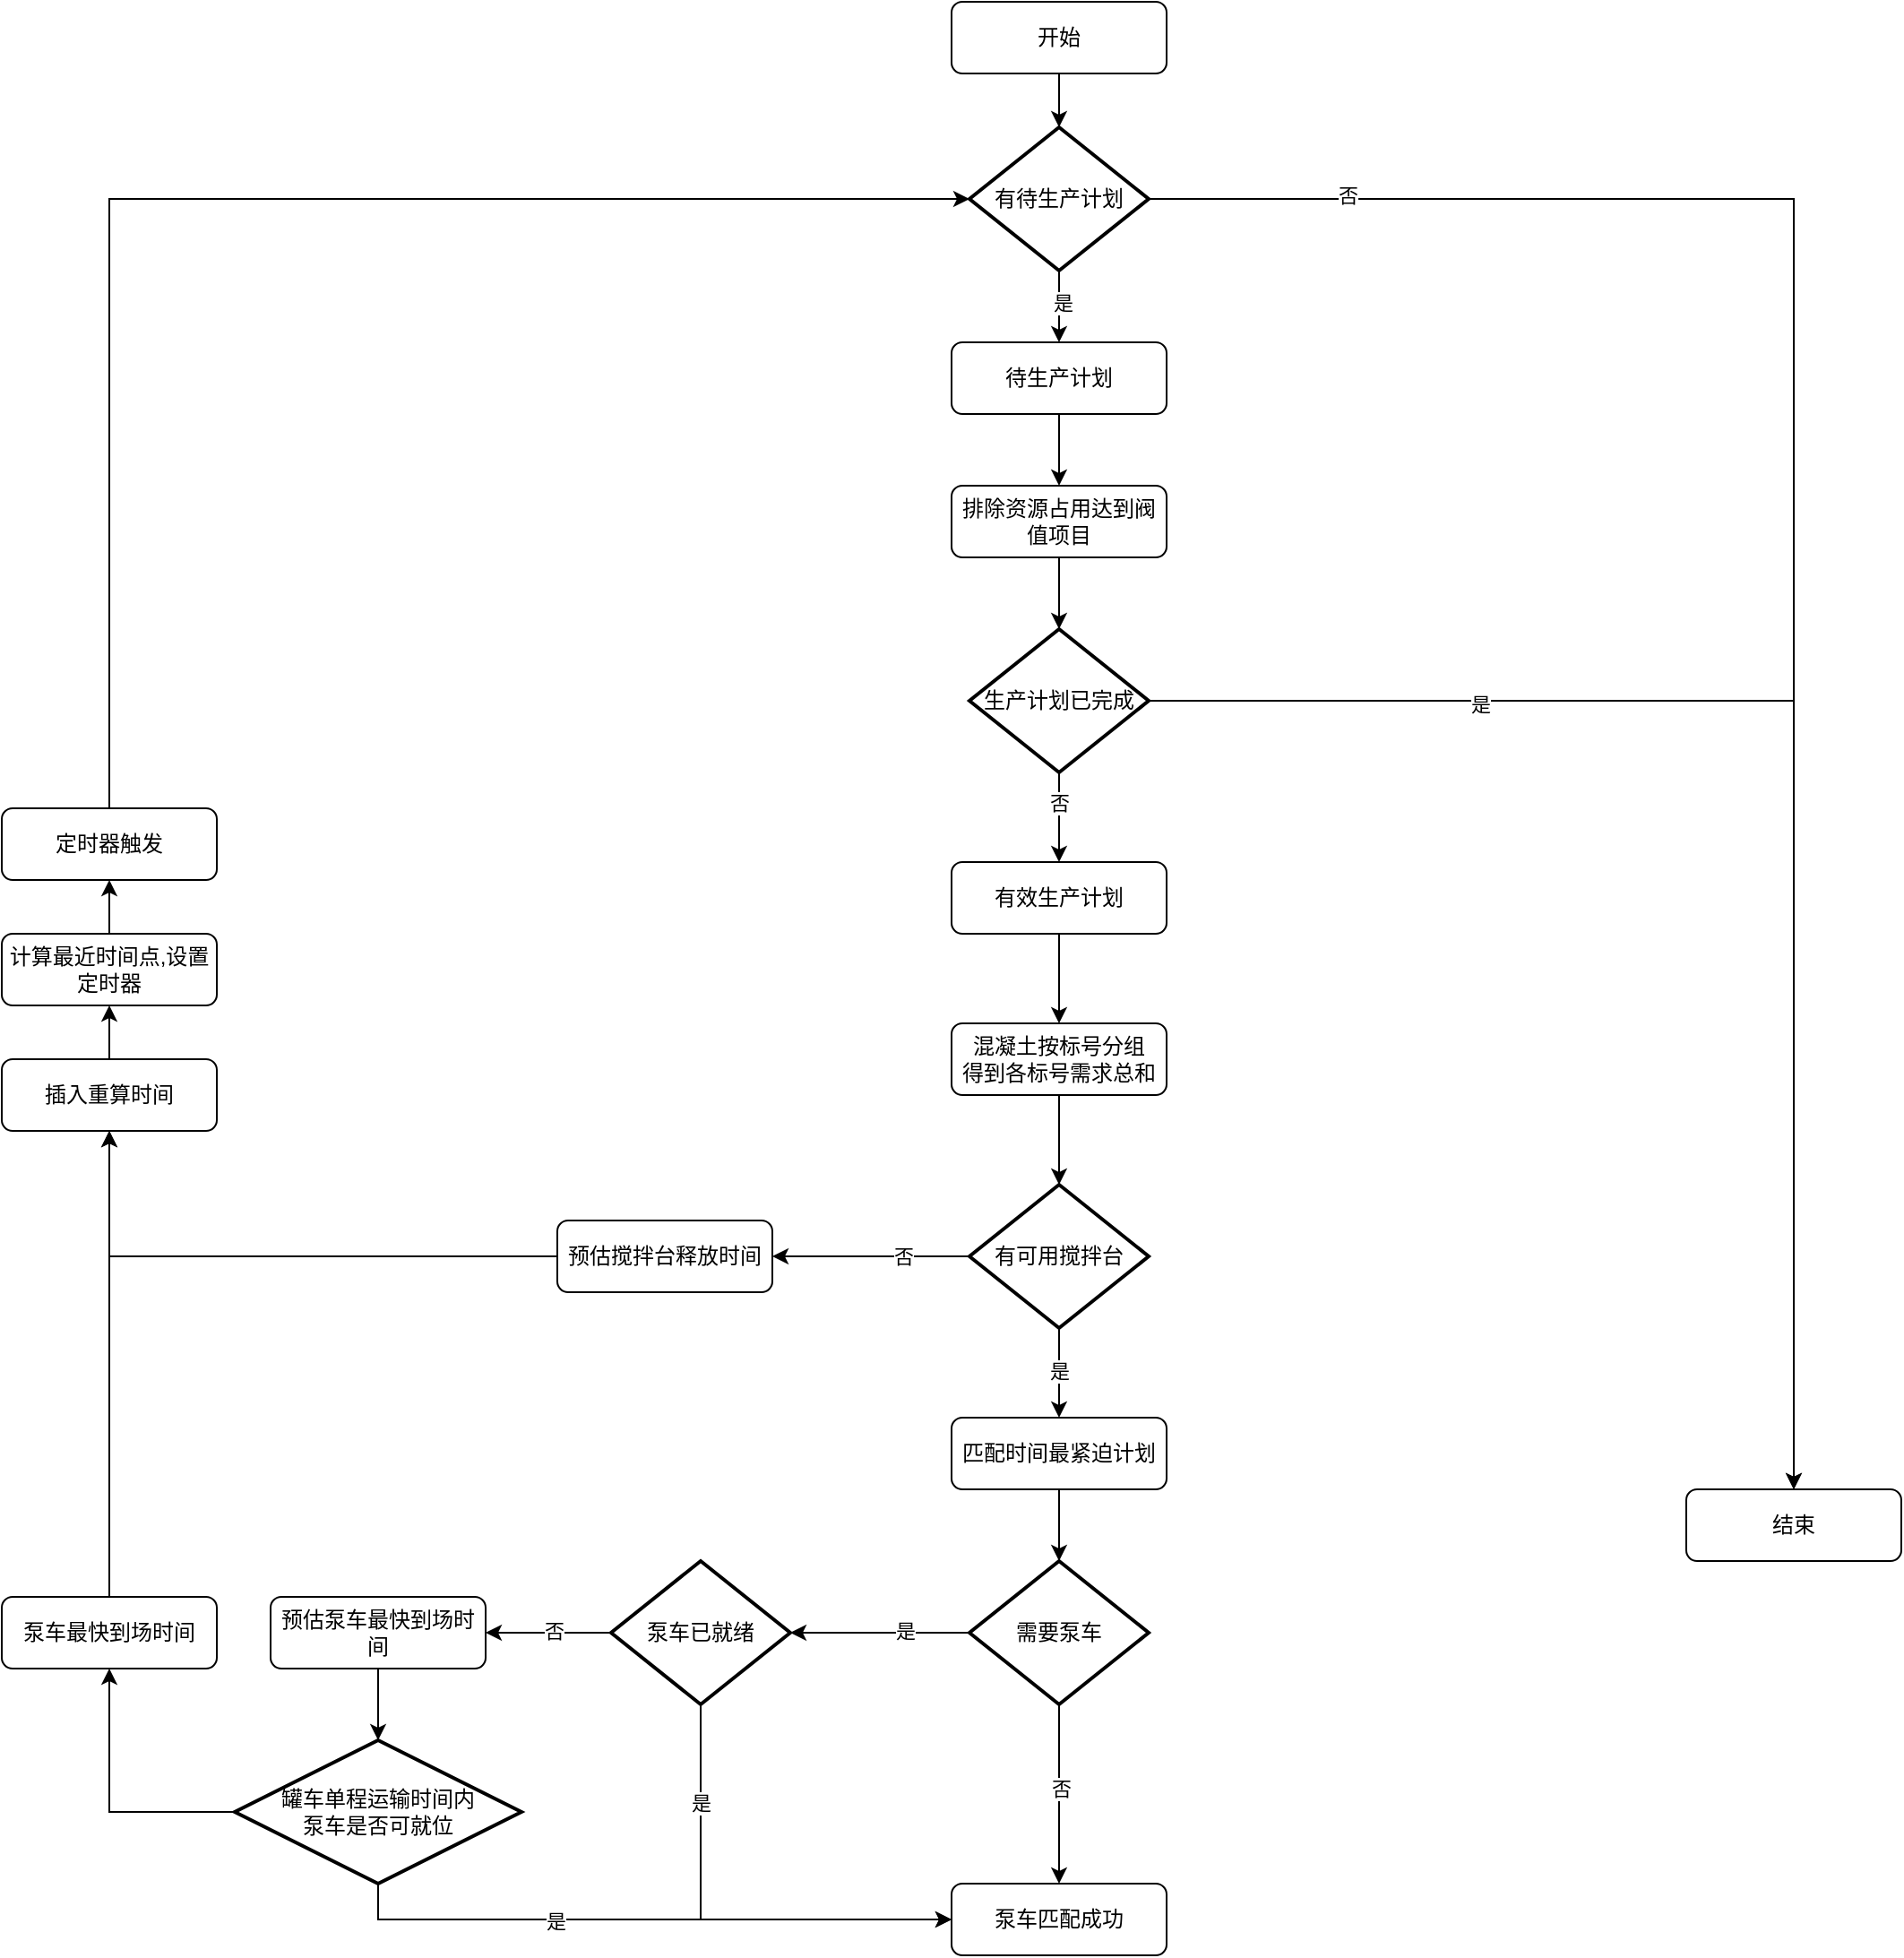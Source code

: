 <mxfile version="14.6.11" type="github">
  <diagram id="C5RBs43oDa-KdzZeNtuy" name="Page-1">
    <mxGraphModel dx="1858" dy="627" grid="1" gridSize="10" guides="1" tooltips="1" connect="1" arrows="1" fold="1" page="1" pageScale="1" pageWidth="827" pageHeight="1169" math="0" shadow="0">
      <root>
        <mxCell id="WIyWlLk6GJQsqaUBKTNV-0" />
        <mxCell id="WIyWlLk6GJQsqaUBKTNV-1" parent="WIyWlLk6GJQsqaUBKTNV-0" />
        <mxCell id="VJ4mKKkLoQJ_K4ZHCy8K-11" style="edgeStyle=orthogonalEdgeStyle;rounded=0;orthogonalLoop=1;jettySize=auto;html=1;exitX=0.5;exitY=1;exitDx=0;exitDy=0;entryX=0.5;entryY=0;entryDx=0;entryDy=0;entryPerimeter=0;" edge="1" parent="WIyWlLk6GJQsqaUBKTNV-1" source="WIyWlLk6GJQsqaUBKTNV-3" target="VJ4mKKkLoQJ_K4ZHCy8K-10">
          <mxGeometry relative="1" as="geometry" />
        </mxCell>
        <mxCell id="WIyWlLk6GJQsqaUBKTNV-3" value="开始" style="rounded=1;whiteSpace=wrap;html=1;fontSize=12;glass=0;strokeWidth=1;shadow=0;" parent="WIyWlLk6GJQsqaUBKTNV-1" vertex="1">
          <mxGeometry x="160" y="80" width="120" height="40" as="geometry" />
        </mxCell>
        <mxCell id="VJ4mKKkLoQJ_K4ZHCy8K-4" style="edgeStyle=orthogonalEdgeStyle;rounded=0;orthogonalLoop=1;jettySize=auto;html=1;exitX=0.5;exitY=1;exitDx=0;exitDy=0;" edge="1" parent="WIyWlLk6GJQsqaUBKTNV-1" source="VJ4mKKkLoQJ_K4ZHCy8K-0" target="VJ4mKKkLoQJ_K4ZHCy8K-3">
          <mxGeometry relative="1" as="geometry" />
        </mxCell>
        <mxCell id="VJ4mKKkLoQJ_K4ZHCy8K-0" value="待生产计划" style="rounded=1;whiteSpace=wrap;html=1;fontSize=12;glass=0;strokeWidth=1;shadow=0;" vertex="1" parent="WIyWlLk6GJQsqaUBKTNV-1">
          <mxGeometry x="160" y="270" width="120" height="40" as="geometry" />
        </mxCell>
        <mxCell id="VJ4mKKkLoQJ_K4ZHCy8K-6" style="edgeStyle=orthogonalEdgeStyle;rounded=0;orthogonalLoop=1;jettySize=auto;html=1;exitX=0.5;exitY=1;exitDx=0;exitDy=0;entryX=0.5;entryY=0;entryDx=0;entryDy=0;entryPerimeter=0;" edge="1" parent="WIyWlLk6GJQsqaUBKTNV-1" source="VJ4mKKkLoQJ_K4ZHCy8K-3" target="VJ4mKKkLoQJ_K4ZHCy8K-7">
          <mxGeometry relative="1" as="geometry">
            <mxPoint x="270" y="410" as="targetPoint" />
          </mxGeometry>
        </mxCell>
        <mxCell id="VJ4mKKkLoQJ_K4ZHCy8K-3" value="排除资源占用达到阀值项目" style="rounded=1;whiteSpace=wrap;html=1;fontSize=12;glass=0;strokeWidth=1;shadow=0;" vertex="1" parent="WIyWlLk6GJQsqaUBKTNV-1">
          <mxGeometry x="160" y="350" width="120" height="40" as="geometry" />
        </mxCell>
        <mxCell id="VJ4mKKkLoQJ_K4ZHCy8K-8" style="edgeStyle=orthogonalEdgeStyle;rounded=0;orthogonalLoop=1;jettySize=auto;html=1;exitX=1;exitY=0.5;exitDx=0;exitDy=0;exitPerimeter=0;entryX=0.5;entryY=0;entryDx=0;entryDy=0;" edge="1" parent="WIyWlLk6GJQsqaUBKTNV-1" source="VJ4mKKkLoQJ_K4ZHCy8K-7" target="VJ4mKKkLoQJ_K4ZHCy8K-9">
          <mxGeometry relative="1" as="geometry">
            <mxPoint x="480" y="500" as="targetPoint" />
          </mxGeometry>
        </mxCell>
        <mxCell id="VJ4mKKkLoQJ_K4ZHCy8K-16" value="是" style="edgeLabel;html=1;align=center;verticalAlign=middle;resizable=0;points=[];" vertex="1" connectable="0" parent="VJ4mKKkLoQJ_K4ZHCy8K-8">
          <mxGeometry x="-0.538" y="-2" relative="1" as="geometry">
            <mxPoint as="offset" />
          </mxGeometry>
        </mxCell>
        <mxCell id="VJ4mKKkLoQJ_K4ZHCy8K-17" style="edgeStyle=orthogonalEdgeStyle;rounded=0;orthogonalLoop=1;jettySize=auto;html=1;exitX=0.5;exitY=1;exitDx=0;exitDy=0;exitPerimeter=0;entryX=0.5;entryY=0;entryDx=0;entryDy=0;" edge="1" parent="WIyWlLk6GJQsqaUBKTNV-1" source="VJ4mKKkLoQJ_K4ZHCy8K-7" target="VJ4mKKkLoQJ_K4ZHCy8K-19">
          <mxGeometry relative="1" as="geometry">
            <mxPoint x="220" y="600" as="targetPoint" />
          </mxGeometry>
        </mxCell>
        <mxCell id="VJ4mKKkLoQJ_K4ZHCy8K-18" value="否" style="edgeLabel;html=1;align=center;verticalAlign=middle;resizable=0;points=[];" vertex="1" connectable="0" parent="VJ4mKKkLoQJ_K4ZHCy8K-17">
          <mxGeometry x="-0.333" relative="1" as="geometry">
            <mxPoint as="offset" />
          </mxGeometry>
        </mxCell>
        <mxCell id="VJ4mKKkLoQJ_K4ZHCy8K-7" value="生产计划已完成" style="strokeWidth=2;html=1;shape=mxgraph.flowchart.decision;whiteSpace=wrap;" vertex="1" parent="WIyWlLk6GJQsqaUBKTNV-1">
          <mxGeometry x="170" y="430" width="100" height="80" as="geometry" />
        </mxCell>
        <mxCell id="VJ4mKKkLoQJ_K4ZHCy8K-9" value="结束" style="rounded=1;whiteSpace=wrap;html=1;fontSize=12;glass=0;strokeWidth=1;shadow=0;" vertex="1" parent="WIyWlLk6GJQsqaUBKTNV-1">
          <mxGeometry x="570" y="910" width="120" height="40" as="geometry" />
        </mxCell>
        <mxCell id="VJ4mKKkLoQJ_K4ZHCy8K-12" style="edgeStyle=orthogonalEdgeStyle;rounded=0;orthogonalLoop=1;jettySize=auto;html=1;exitX=0.5;exitY=1;exitDx=0;exitDy=0;exitPerimeter=0;entryX=0.5;entryY=0;entryDx=0;entryDy=0;" edge="1" parent="WIyWlLk6GJQsqaUBKTNV-1" source="VJ4mKKkLoQJ_K4ZHCy8K-10" target="VJ4mKKkLoQJ_K4ZHCy8K-0">
          <mxGeometry relative="1" as="geometry" />
        </mxCell>
        <mxCell id="VJ4mKKkLoQJ_K4ZHCy8K-13" value="是" style="edgeLabel;html=1;align=center;verticalAlign=middle;resizable=0;points=[];" vertex="1" connectable="0" parent="VJ4mKKkLoQJ_K4ZHCy8K-12">
          <mxGeometry x="-0.1" y="2" relative="1" as="geometry">
            <mxPoint as="offset" />
          </mxGeometry>
        </mxCell>
        <mxCell id="VJ4mKKkLoQJ_K4ZHCy8K-14" style="edgeStyle=orthogonalEdgeStyle;rounded=0;orthogonalLoop=1;jettySize=auto;html=1;exitX=1;exitY=0.5;exitDx=0;exitDy=0;exitPerimeter=0;" edge="1" parent="WIyWlLk6GJQsqaUBKTNV-1" source="VJ4mKKkLoQJ_K4ZHCy8K-10" target="VJ4mKKkLoQJ_K4ZHCy8K-9">
          <mxGeometry relative="1" as="geometry" />
        </mxCell>
        <mxCell id="VJ4mKKkLoQJ_K4ZHCy8K-15" value="否" style="edgeLabel;html=1;align=center;verticalAlign=middle;resizable=0;points=[];" vertex="1" connectable="0" parent="VJ4mKKkLoQJ_K4ZHCy8K-14">
          <mxGeometry x="-0.794" y="2" relative="1" as="geometry">
            <mxPoint as="offset" />
          </mxGeometry>
        </mxCell>
        <mxCell id="VJ4mKKkLoQJ_K4ZHCy8K-10" value="有待生产计划" style="strokeWidth=2;html=1;shape=mxgraph.flowchart.decision;whiteSpace=wrap;" vertex="1" parent="WIyWlLk6GJQsqaUBKTNV-1">
          <mxGeometry x="170" y="150" width="100" height="80" as="geometry" />
        </mxCell>
        <mxCell id="VJ4mKKkLoQJ_K4ZHCy8K-20" style="edgeStyle=orthogonalEdgeStyle;rounded=0;orthogonalLoop=1;jettySize=auto;html=1;exitX=0.5;exitY=1;exitDx=0;exitDy=0;" edge="1" parent="WIyWlLk6GJQsqaUBKTNV-1" source="VJ4mKKkLoQJ_K4ZHCy8K-19">
          <mxGeometry relative="1" as="geometry">
            <mxPoint x="220" y="650" as="targetPoint" />
          </mxGeometry>
        </mxCell>
        <mxCell id="VJ4mKKkLoQJ_K4ZHCy8K-19" value="有效生产计划" style="rounded=1;whiteSpace=wrap;html=1;fontSize=12;glass=0;strokeWidth=1;shadow=0;" vertex="1" parent="WIyWlLk6GJQsqaUBKTNV-1">
          <mxGeometry x="160" y="560" width="120" height="40" as="geometry" />
        </mxCell>
        <mxCell id="VJ4mKKkLoQJ_K4ZHCy8K-22" style="edgeStyle=orthogonalEdgeStyle;rounded=0;orthogonalLoop=1;jettySize=auto;html=1;exitX=0;exitY=0.5;exitDx=0;exitDy=0;exitPerimeter=0;entryX=1;entryY=0.5;entryDx=0;entryDy=0;" edge="1" parent="WIyWlLk6GJQsqaUBKTNV-1" source="VJ4mKKkLoQJ_K4ZHCy8K-21" target="VJ4mKKkLoQJ_K4ZHCy8K-23">
          <mxGeometry relative="1" as="geometry">
            <mxPoint x="100" y="780" as="targetPoint" />
          </mxGeometry>
        </mxCell>
        <mxCell id="VJ4mKKkLoQJ_K4ZHCy8K-24" value="否" style="edgeLabel;html=1;align=center;verticalAlign=middle;resizable=0;points=[];" vertex="1" connectable="0" parent="VJ4mKKkLoQJ_K4ZHCy8K-22">
          <mxGeometry x="-0.314" relative="1" as="geometry">
            <mxPoint as="offset" />
          </mxGeometry>
        </mxCell>
        <mxCell id="VJ4mKKkLoQJ_K4ZHCy8K-36" style="edgeStyle=orthogonalEdgeStyle;rounded=0;orthogonalLoop=1;jettySize=auto;html=1;exitX=0.5;exitY=1;exitDx=0;exitDy=0;exitPerimeter=0;entryX=0.5;entryY=0;entryDx=0;entryDy=0;" edge="1" parent="WIyWlLk6GJQsqaUBKTNV-1" source="VJ4mKKkLoQJ_K4ZHCy8K-21">
          <mxGeometry relative="1" as="geometry">
            <mxPoint x="220" y="870" as="targetPoint" />
          </mxGeometry>
        </mxCell>
        <mxCell id="VJ4mKKkLoQJ_K4ZHCy8K-68" value="是" style="edgeLabel;html=1;align=center;verticalAlign=middle;resizable=0;points=[];" vertex="1" connectable="0" parent="VJ4mKKkLoQJ_K4ZHCy8K-36">
          <mxGeometry x="-0.056" relative="1" as="geometry">
            <mxPoint as="offset" />
          </mxGeometry>
        </mxCell>
        <mxCell id="VJ4mKKkLoQJ_K4ZHCy8K-21" value="有可用搅拌台" style="strokeWidth=2;html=1;shape=mxgraph.flowchart.decision;whiteSpace=wrap;" vertex="1" parent="WIyWlLk6GJQsqaUBKTNV-1">
          <mxGeometry x="170" y="740" width="100" height="80" as="geometry" />
        </mxCell>
        <mxCell id="VJ4mKKkLoQJ_K4ZHCy8K-61" style="edgeStyle=orthogonalEdgeStyle;rounded=0;orthogonalLoop=1;jettySize=auto;html=1;exitX=0;exitY=0.5;exitDx=0;exitDy=0;entryX=0.5;entryY=1;entryDx=0;entryDy=0;" edge="1" parent="WIyWlLk6GJQsqaUBKTNV-1" source="VJ4mKKkLoQJ_K4ZHCy8K-23" target="VJ4mKKkLoQJ_K4ZHCy8K-60">
          <mxGeometry relative="1" as="geometry" />
        </mxCell>
        <mxCell id="VJ4mKKkLoQJ_K4ZHCy8K-23" value="预估搅拌台释放时间" style="rounded=1;whiteSpace=wrap;html=1;fontSize=12;glass=0;strokeWidth=1;shadow=0;" vertex="1" parent="WIyWlLk6GJQsqaUBKTNV-1">
          <mxGeometry x="-60" y="760" width="120" height="40" as="geometry" />
        </mxCell>
        <mxCell id="VJ4mKKkLoQJ_K4ZHCy8K-55" style="edgeStyle=orthogonalEdgeStyle;rounded=0;orthogonalLoop=1;jettySize=auto;html=1;exitX=0.5;exitY=1;exitDx=0;exitDy=0;entryX=0.5;entryY=0;entryDx=0;entryDy=0;entryPerimeter=0;" edge="1" parent="WIyWlLk6GJQsqaUBKTNV-1" source="VJ4mKKkLoQJ_K4ZHCy8K-50" target="VJ4mKKkLoQJ_K4ZHCy8K-21">
          <mxGeometry relative="1" as="geometry" />
        </mxCell>
        <mxCell id="VJ4mKKkLoQJ_K4ZHCy8K-50" value="混凝土按标号分组&lt;br&gt;得到各标号需求总和" style="rounded=1;whiteSpace=wrap;html=1;fontSize=12;glass=0;strokeWidth=1;shadow=0;" vertex="1" parent="WIyWlLk6GJQsqaUBKTNV-1">
          <mxGeometry x="160" y="650" width="120" height="40" as="geometry" />
        </mxCell>
        <mxCell id="VJ4mKKkLoQJ_K4ZHCy8K-62" style="edgeStyle=orthogonalEdgeStyle;rounded=0;orthogonalLoop=1;jettySize=auto;html=1;entryX=0;entryY=0.5;entryDx=0;entryDy=0;entryPerimeter=0;exitX=0.5;exitY=0;exitDx=0;exitDy=0;" edge="1" parent="WIyWlLk6GJQsqaUBKTNV-1" source="VJ4mKKkLoQJ_K4ZHCy8K-63" target="VJ4mKKkLoQJ_K4ZHCy8K-10">
          <mxGeometry relative="1" as="geometry">
            <mxPoint y="180" as="targetPoint" />
            <mxPoint x="-190" y="500" as="sourcePoint" />
          </mxGeometry>
        </mxCell>
        <mxCell id="VJ4mKKkLoQJ_K4ZHCy8K-66" style="edgeStyle=orthogonalEdgeStyle;rounded=0;orthogonalLoop=1;jettySize=auto;html=1;exitX=0.5;exitY=0;exitDx=0;exitDy=0;entryX=0.5;entryY=1;entryDx=0;entryDy=0;" edge="1" parent="WIyWlLk6GJQsqaUBKTNV-1" source="VJ4mKKkLoQJ_K4ZHCy8K-60" target="VJ4mKKkLoQJ_K4ZHCy8K-65">
          <mxGeometry relative="1" as="geometry" />
        </mxCell>
        <mxCell id="VJ4mKKkLoQJ_K4ZHCy8K-60" value="插入重算时间" style="rounded=1;whiteSpace=wrap;html=1;fontSize=12;glass=0;strokeWidth=1;shadow=0;" vertex="1" parent="WIyWlLk6GJQsqaUBKTNV-1">
          <mxGeometry x="-370" y="670" width="120" height="40" as="geometry" />
        </mxCell>
        <mxCell id="VJ4mKKkLoQJ_K4ZHCy8K-63" value="定时器触发" style="rounded=1;whiteSpace=wrap;html=1;fontSize=12;glass=0;strokeWidth=1;shadow=0;" vertex="1" parent="WIyWlLk6GJQsqaUBKTNV-1">
          <mxGeometry x="-370" y="530" width="120" height="40" as="geometry" />
        </mxCell>
        <mxCell id="VJ4mKKkLoQJ_K4ZHCy8K-67" style="edgeStyle=orthogonalEdgeStyle;rounded=0;orthogonalLoop=1;jettySize=auto;html=1;exitX=0.5;exitY=0;exitDx=0;exitDy=0;entryX=0.5;entryY=1;entryDx=0;entryDy=0;" edge="1" parent="WIyWlLk6GJQsqaUBKTNV-1" source="VJ4mKKkLoQJ_K4ZHCy8K-65" target="VJ4mKKkLoQJ_K4ZHCy8K-63">
          <mxGeometry relative="1" as="geometry" />
        </mxCell>
        <mxCell id="VJ4mKKkLoQJ_K4ZHCy8K-65" value="计算最近时间点,设置定时器" style="rounded=1;whiteSpace=wrap;html=1;fontSize=12;glass=0;strokeWidth=1;shadow=0;" vertex="1" parent="WIyWlLk6GJQsqaUBKTNV-1">
          <mxGeometry x="-370" y="600" width="120" height="40" as="geometry" />
        </mxCell>
        <mxCell id="VJ4mKKkLoQJ_K4ZHCy8K-72" style="edgeStyle=orthogonalEdgeStyle;rounded=0;orthogonalLoop=1;jettySize=auto;html=1;exitX=0.5;exitY=1;exitDx=0;exitDy=0;entryX=0.5;entryY=0;entryDx=0;entryDy=0;entryPerimeter=0;" edge="1" parent="WIyWlLk6GJQsqaUBKTNV-1" source="VJ4mKKkLoQJ_K4ZHCy8K-71" target="VJ4mKKkLoQJ_K4ZHCy8K-73">
          <mxGeometry relative="1" as="geometry">
            <mxPoint x="219.647" y="960" as="targetPoint" />
          </mxGeometry>
        </mxCell>
        <mxCell id="VJ4mKKkLoQJ_K4ZHCy8K-71" value="匹配时间最紧迫计划" style="rounded=1;whiteSpace=wrap;html=1;fontSize=12;glass=0;strokeWidth=1;shadow=0;" vertex="1" parent="WIyWlLk6GJQsqaUBKTNV-1">
          <mxGeometry x="160" y="870" width="120" height="40" as="geometry" />
        </mxCell>
        <mxCell id="VJ4mKKkLoQJ_K4ZHCy8K-74" style="edgeStyle=orthogonalEdgeStyle;rounded=0;orthogonalLoop=1;jettySize=auto;html=1;exitX=0.5;exitY=1;exitDx=0;exitDy=0;exitPerimeter=0;entryX=0.5;entryY=0;entryDx=0;entryDy=0;" edge="1" parent="WIyWlLk6GJQsqaUBKTNV-1" source="VJ4mKKkLoQJ_K4ZHCy8K-73" target="VJ4mKKkLoQJ_K4ZHCy8K-75">
          <mxGeometry relative="1" as="geometry">
            <mxPoint x="220" y="1090" as="targetPoint" />
          </mxGeometry>
        </mxCell>
        <mxCell id="VJ4mKKkLoQJ_K4ZHCy8K-76" value="否" style="edgeLabel;html=1;align=center;verticalAlign=middle;resizable=0;points=[];" vertex="1" connectable="0" parent="VJ4mKKkLoQJ_K4ZHCy8K-74">
          <mxGeometry x="-0.037" y="1" relative="1" as="geometry">
            <mxPoint y="-1" as="offset" />
          </mxGeometry>
        </mxCell>
        <mxCell id="VJ4mKKkLoQJ_K4ZHCy8K-81" style="edgeStyle=orthogonalEdgeStyle;rounded=0;orthogonalLoop=1;jettySize=auto;html=1;exitX=0;exitY=0.5;exitDx=0;exitDy=0;exitPerimeter=0;entryX=1;entryY=0.5;entryDx=0;entryDy=0;entryPerimeter=0;" edge="1" parent="WIyWlLk6GJQsqaUBKTNV-1" source="VJ4mKKkLoQJ_K4ZHCy8K-73" target="VJ4mKKkLoQJ_K4ZHCy8K-80">
          <mxGeometry relative="1" as="geometry" />
        </mxCell>
        <mxCell id="VJ4mKKkLoQJ_K4ZHCy8K-87" value="是" style="edgeLabel;html=1;align=center;verticalAlign=middle;resizable=0;points=[];" vertex="1" connectable="0" parent="VJ4mKKkLoQJ_K4ZHCy8K-81">
          <mxGeometry x="-0.275" y="-1" relative="1" as="geometry">
            <mxPoint as="offset" />
          </mxGeometry>
        </mxCell>
        <mxCell id="VJ4mKKkLoQJ_K4ZHCy8K-73" value="需要泵车" style="strokeWidth=2;html=1;shape=mxgraph.flowchart.decision;whiteSpace=wrap;" vertex="1" parent="WIyWlLk6GJQsqaUBKTNV-1">
          <mxGeometry x="170" y="950" width="100" height="80" as="geometry" />
        </mxCell>
        <mxCell id="VJ4mKKkLoQJ_K4ZHCy8K-75" value="泵车匹配成功" style="rounded=1;whiteSpace=wrap;html=1;fontSize=12;glass=0;strokeWidth=1;shadow=0;" vertex="1" parent="WIyWlLk6GJQsqaUBKTNV-1">
          <mxGeometry x="160" y="1130" width="120" height="40" as="geometry" />
        </mxCell>
        <mxCell id="VJ4mKKkLoQJ_K4ZHCy8K-82" style="edgeStyle=orthogonalEdgeStyle;rounded=0;orthogonalLoop=1;jettySize=auto;html=1;exitX=0.5;exitY=1;exitDx=0;exitDy=0;exitPerimeter=0;entryX=0;entryY=0.5;entryDx=0;entryDy=0;" edge="1" parent="WIyWlLk6GJQsqaUBKTNV-1" source="VJ4mKKkLoQJ_K4ZHCy8K-80" target="VJ4mKKkLoQJ_K4ZHCy8K-75">
          <mxGeometry relative="1" as="geometry" />
        </mxCell>
        <mxCell id="VJ4mKKkLoQJ_K4ZHCy8K-83" value="是" style="edgeLabel;html=1;align=center;verticalAlign=middle;resizable=0;points=[];" vertex="1" connectable="0" parent="VJ4mKKkLoQJ_K4ZHCy8K-82">
          <mxGeometry x="-0.573" relative="1" as="geometry">
            <mxPoint y="-1" as="offset" />
          </mxGeometry>
        </mxCell>
        <mxCell id="VJ4mKKkLoQJ_K4ZHCy8K-86" style="edgeStyle=orthogonalEdgeStyle;rounded=0;orthogonalLoop=1;jettySize=auto;html=1;exitX=0;exitY=0.5;exitDx=0;exitDy=0;exitPerimeter=0;entryX=1;entryY=0.5;entryDx=0;entryDy=0;" edge="1" parent="WIyWlLk6GJQsqaUBKTNV-1" source="VJ4mKKkLoQJ_K4ZHCy8K-80" target="VJ4mKKkLoQJ_K4ZHCy8K-85">
          <mxGeometry relative="1" as="geometry" />
        </mxCell>
        <mxCell id="VJ4mKKkLoQJ_K4ZHCy8K-88" value="否" style="edgeLabel;html=1;align=center;verticalAlign=middle;resizable=0;points=[];" vertex="1" connectable="0" parent="VJ4mKKkLoQJ_K4ZHCy8K-86">
          <mxGeometry x="-0.066" y="-1" relative="1" as="geometry">
            <mxPoint as="offset" />
          </mxGeometry>
        </mxCell>
        <mxCell id="VJ4mKKkLoQJ_K4ZHCy8K-80" value="泵车已就绪" style="strokeWidth=2;html=1;shape=mxgraph.flowchart.decision;whiteSpace=wrap;" vertex="1" parent="WIyWlLk6GJQsqaUBKTNV-1">
          <mxGeometry x="-30" y="950" width="100" height="80" as="geometry" />
        </mxCell>
        <mxCell id="VJ4mKKkLoQJ_K4ZHCy8K-91" style="edgeStyle=orthogonalEdgeStyle;rounded=0;orthogonalLoop=1;jettySize=auto;html=1;exitX=0.5;exitY=1;exitDx=0;exitDy=0;entryX=0.5;entryY=0;entryDx=0;entryDy=0;entryPerimeter=0;" edge="1" parent="WIyWlLk6GJQsqaUBKTNV-1" source="VJ4mKKkLoQJ_K4ZHCy8K-85" target="VJ4mKKkLoQJ_K4ZHCy8K-90">
          <mxGeometry relative="1" as="geometry" />
        </mxCell>
        <mxCell id="VJ4mKKkLoQJ_K4ZHCy8K-85" value="预估泵车最快到场时间" style="rounded=1;whiteSpace=wrap;html=1;fontSize=12;glass=0;strokeWidth=1;shadow=0;" vertex="1" parent="WIyWlLk6GJQsqaUBKTNV-1">
          <mxGeometry x="-220" y="970" width="120" height="40" as="geometry" />
        </mxCell>
        <mxCell id="VJ4mKKkLoQJ_K4ZHCy8K-92" style="edgeStyle=orthogonalEdgeStyle;rounded=0;orthogonalLoop=1;jettySize=auto;html=1;exitX=0.5;exitY=1;exitDx=0;exitDy=0;exitPerimeter=0;entryX=0;entryY=0.5;entryDx=0;entryDy=0;" edge="1" parent="WIyWlLk6GJQsqaUBKTNV-1" source="VJ4mKKkLoQJ_K4ZHCy8K-90" target="VJ4mKKkLoQJ_K4ZHCy8K-75">
          <mxGeometry relative="1" as="geometry" />
        </mxCell>
        <mxCell id="VJ4mKKkLoQJ_K4ZHCy8K-93" value="是" style="edgeLabel;html=1;align=center;verticalAlign=middle;resizable=0;points=[];" vertex="1" connectable="0" parent="VJ4mKKkLoQJ_K4ZHCy8K-92">
          <mxGeometry x="-0.302" y="-1" relative="1" as="geometry">
            <mxPoint as="offset" />
          </mxGeometry>
        </mxCell>
        <mxCell id="VJ4mKKkLoQJ_K4ZHCy8K-98" style="edgeStyle=orthogonalEdgeStyle;rounded=0;orthogonalLoop=1;jettySize=auto;html=1;exitX=0;exitY=0.5;exitDx=0;exitDy=0;exitPerimeter=0;" edge="1" parent="WIyWlLk6GJQsqaUBKTNV-1" source="VJ4mKKkLoQJ_K4ZHCy8K-90" target="VJ4mKKkLoQJ_K4ZHCy8K-97">
          <mxGeometry relative="1" as="geometry" />
        </mxCell>
        <mxCell id="VJ4mKKkLoQJ_K4ZHCy8K-90" value="罐车单程运输时间内&lt;br&gt;泵车是否可就位" style="strokeWidth=2;html=1;shape=mxgraph.flowchart.decision;whiteSpace=wrap;" vertex="1" parent="WIyWlLk6GJQsqaUBKTNV-1">
          <mxGeometry x="-240" y="1050" width="160" height="80" as="geometry" />
        </mxCell>
        <mxCell id="VJ4mKKkLoQJ_K4ZHCy8K-99" style="edgeStyle=orthogonalEdgeStyle;rounded=0;orthogonalLoop=1;jettySize=auto;html=1;exitX=0.5;exitY=0;exitDx=0;exitDy=0;entryX=0.5;entryY=1;entryDx=0;entryDy=0;" edge="1" parent="WIyWlLk6GJQsqaUBKTNV-1" source="VJ4mKKkLoQJ_K4ZHCy8K-97" target="VJ4mKKkLoQJ_K4ZHCy8K-60">
          <mxGeometry relative="1" as="geometry" />
        </mxCell>
        <mxCell id="VJ4mKKkLoQJ_K4ZHCy8K-97" value="泵车最快到场时间" style="rounded=1;whiteSpace=wrap;html=1;fontSize=12;glass=0;strokeWidth=1;shadow=0;" vertex="1" parent="WIyWlLk6GJQsqaUBKTNV-1">
          <mxGeometry x="-370" y="970" width="120" height="40" as="geometry" />
        </mxCell>
      </root>
    </mxGraphModel>
  </diagram>
</mxfile>
